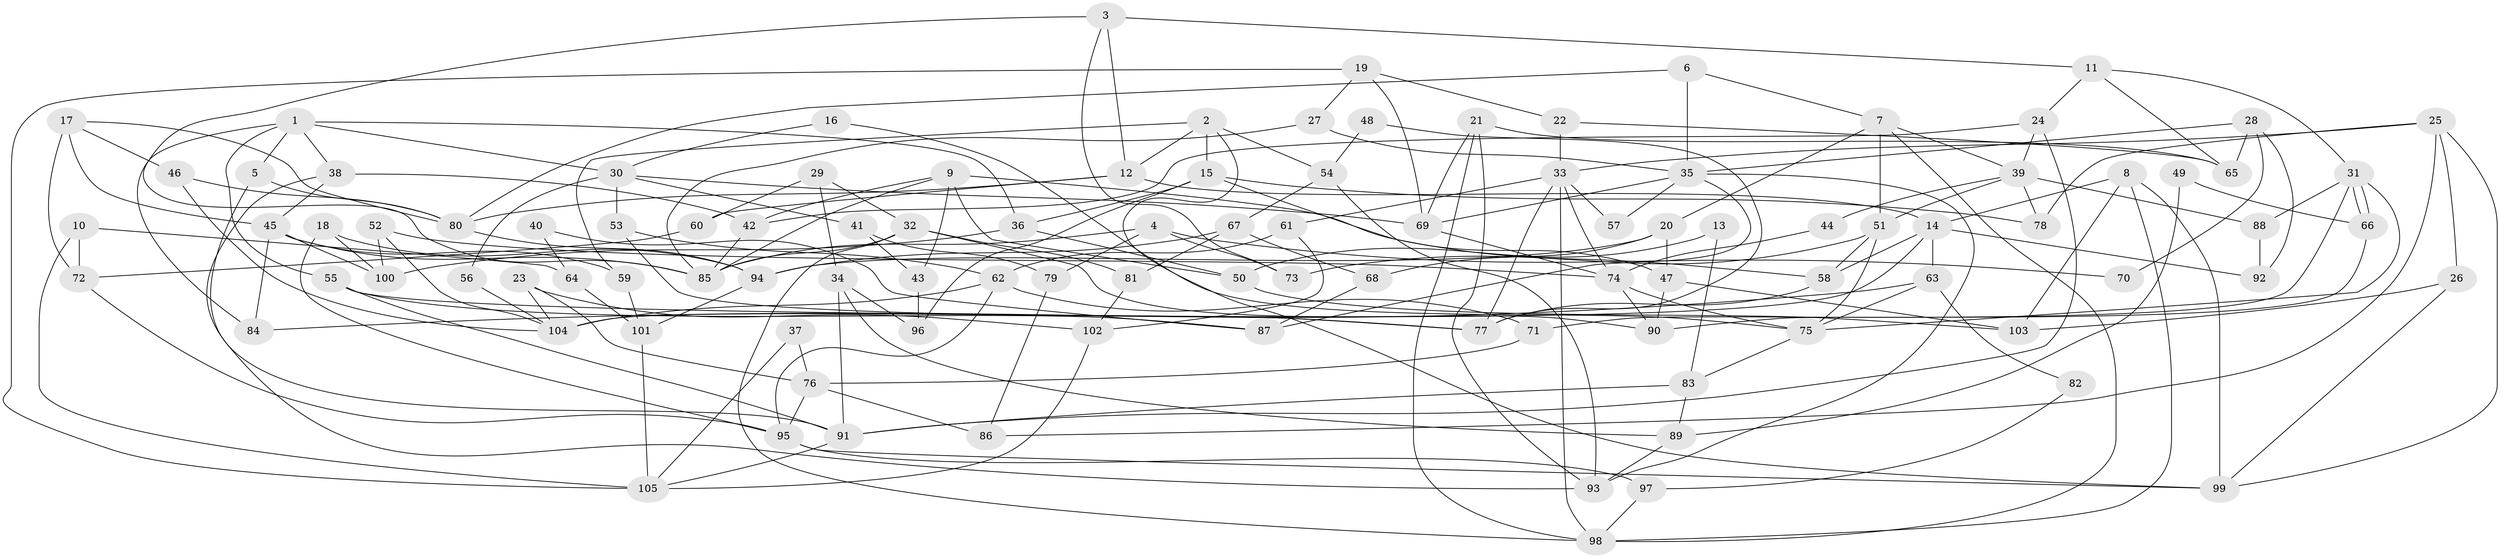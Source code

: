// Generated by graph-tools (version 1.1) at 2025/36/03/09/25 02:36:27]
// undirected, 105 vertices, 210 edges
graph export_dot {
graph [start="1"]
  node [color=gray90,style=filled];
  1;
  2;
  3;
  4;
  5;
  6;
  7;
  8;
  9;
  10;
  11;
  12;
  13;
  14;
  15;
  16;
  17;
  18;
  19;
  20;
  21;
  22;
  23;
  24;
  25;
  26;
  27;
  28;
  29;
  30;
  31;
  32;
  33;
  34;
  35;
  36;
  37;
  38;
  39;
  40;
  41;
  42;
  43;
  44;
  45;
  46;
  47;
  48;
  49;
  50;
  51;
  52;
  53;
  54;
  55;
  56;
  57;
  58;
  59;
  60;
  61;
  62;
  63;
  64;
  65;
  66;
  67;
  68;
  69;
  70;
  71;
  72;
  73;
  74;
  75;
  76;
  77;
  78;
  79;
  80;
  81;
  82;
  83;
  84;
  85;
  86;
  87;
  88;
  89;
  90;
  91;
  92;
  93;
  94;
  95;
  96;
  97;
  98;
  99;
  100;
  101;
  102;
  103;
  104;
  105;
  1 -- 5;
  1 -- 36;
  1 -- 30;
  1 -- 38;
  1 -- 55;
  1 -- 84;
  2 -- 15;
  2 -- 99;
  2 -- 12;
  2 -- 54;
  2 -- 59;
  3 -- 85;
  3 -- 12;
  3 -- 11;
  3 -- 73;
  4 -- 85;
  4 -- 73;
  4 -- 70;
  4 -- 79;
  5 -- 91;
  5 -- 80;
  6 -- 35;
  6 -- 80;
  6 -- 7;
  7 -- 51;
  7 -- 20;
  7 -- 39;
  7 -- 98;
  8 -- 14;
  8 -- 99;
  8 -- 98;
  8 -- 103;
  9 -- 42;
  9 -- 50;
  9 -- 43;
  9 -- 58;
  9 -- 85;
  10 -- 72;
  10 -- 105;
  10 -- 64;
  11 -- 31;
  11 -- 24;
  11 -- 65;
  12 -- 80;
  12 -- 14;
  12 -- 60;
  13 -- 83;
  13 -- 50;
  14 -- 58;
  14 -- 63;
  14 -- 92;
  14 -- 104;
  15 -- 78;
  15 -- 47;
  15 -- 36;
  15 -- 96;
  16 -- 75;
  16 -- 30;
  17 -- 72;
  17 -- 45;
  17 -- 46;
  17 -- 80;
  18 -- 100;
  18 -- 94;
  18 -- 95;
  19 -- 27;
  19 -- 69;
  19 -- 22;
  19 -- 105;
  20 -- 94;
  20 -- 47;
  20 -- 68;
  21 -- 98;
  21 -- 69;
  21 -- 65;
  21 -- 93;
  22 -- 65;
  22 -- 33;
  23 -- 76;
  23 -- 102;
  23 -- 104;
  24 -- 42;
  24 -- 39;
  24 -- 91;
  25 -- 33;
  25 -- 99;
  25 -- 26;
  25 -- 78;
  25 -- 86;
  26 -- 103;
  26 -- 99;
  27 -- 85;
  27 -- 35;
  28 -- 92;
  28 -- 65;
  28 -- 35;
  28 -- 70;
  29 -- 34;
  29 -- 32;
  29 -- 60;
  30 -- 69;
  30 -- 41;
  30 -- 53;
  30 -- 56;
  31 -- 75;
  31 -- 66;
  31 -- 66;
  31 -- 71;
  31 -- 88;
  32 -- 81;
  32 -- 98;
  32 -- 85;
  32 -- 90;
  33 -- 98;
  33 -- 57;
  33 -- 61;
  33 -- 74;
  33 -- 77;
  34 -- 91;
  34 -- 89;
  34 -- 96;
  35 -- 93;
  35 -- 57;
  35 -- 69;
  35 -- 87;
  36 -- 100;
  36 -- 50;
  37 -- 105;
  37 -- 76;
  38 -- 45;
  38 -- 42;
  38 -- 93;
  39 -- 44;
  39 -- 51;
  39 -- 78;
  39 -- 88;
  40 -- 64;
  40 -- 87;
  41 -- 43;
  41 -- 79;
  42 -- 85;
  43 -- 96;
  44 -- 74;
  45 -- 59;
  45 -- 85;
  45 -- 84;
  45 -- 100;
  46 -- 104;
  46 -- 80;
  47 -- 90;
  47 -- 103;
  48 -- 54;
  48 -- 77;
  49 -- 89;
  49 -- 66;
  50 -- 103;
  51 -- 58;
  51 -- 73;
  51 -- 75;
  52 -- 74;
  52 -- 104;
  52 -- 100;
  53 -- 62;
  53 -- 77;
  54 -- 93;
  54 -- 67;
  55 -- 77;
  55 -- 87;
  55 -- 91;
  56 -- 104;
  58 -- 77;
  59 -- 101;
  60 -- 72;
  61 -- 62;
  61 -- 102;
  62 -- 104;
  62 -- 71;
  62 -- 95;
  63 -- 84;
  63 -- 75;
  63 -- 82;
  64 -- 101;
  66 -- 90;
  67 -- 68;
  67 -- 81;
  67 -- 94;
  68 -- 87;
  69 -- 74;
  71 -- 76;
  72 -- 95;
  74 -- 75;
  74 -- 90;
  75 -- 83;
  76 -- 86;
  76 -- 95;
  79 -- 86;
  80 -- 94;
  81 -- 102;
  82 -- 97;
  83 -- 91;
  83 -- 89;
  88 -- 92;
  89 -- 93;
  91 -- 105;
  94 -- 101;
  95 -- 97;
  95 -- 99;
  97 -- 98;
  101 -- 105;
  102 -- 105;
}

